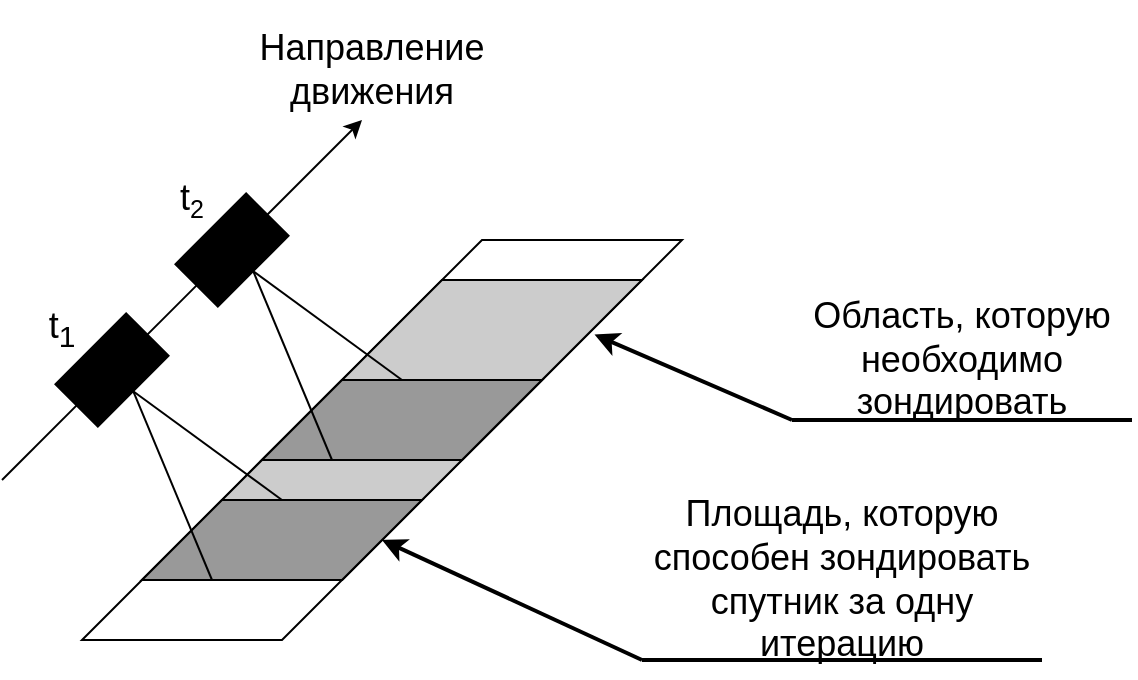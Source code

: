 <mxfile version="21.0.6" type="google"><diagram name="Страница 1" id="8fs3LPZvzdWtI0UG6Ebr"><mxGraphModel grid="1" page="1" gridSize="10" guides="1" tooltips="1" connect="1" arrows="1" fold="1" pageScale="1" pageWidth="827" pageHeight="1169" math="0" shadow="0"><root><mxCell id="0"/><mxCell id="1" parent="0"/><mxCell id="ffx3JwAxQB-3EE6ba9j7-3" value="" style="shape=parallelogram;perimeter=parallelogramPerimeter;whiteSpace=wrap;html=1;fixedSize=1;size=200;" vertex="1" parent="1"><mxGeometry x="160" y="280" width="300" height="200" as="geometry"/></mxCell><mxCell id="ffx3JwAxQB-3EE6ba9j7-4" value="" style="shape=parallelogram;perimeter=parallelogramPerimeter;whiteSpace=wrap;html=1;fixedSize=1;size=150;fillStyle=auto;fillColor=#CCCCCC;" vertex="1" parent="1"><mxGeometry x="190" y="300" width="250" height="150" as="geometry"/></mxCell><mxCell id="ffx3JwAxQB-3EE6ba9j7-6" value="&lt;font style=&quot;font-size: 18px;&quot;&gt;Область, которую необходимо зондировать&lt;/font&gt;" style="text;html=1;strokeColor=none;fillColor=none;align=center;verticalAlign=middle;whiteSpace=wrap;rounded=0;" vertex="1" parent="1"><mxGeometry x="515" y="310" width="170" height="60" as="geometry"/></mxCell><mxCell id="ffx3JwAxQB-3EE6ba9j7-8" value="" style="shape=parallelogram;perimeter=parallelogramPerimeter;whiteSpace=wrap;html=1;fixedSize=1;size=40;fillColor=#999999;" vertex="1" parent="1"><mxGeometry x="190" y="410" width="140" height="40" as="geometry"/></mxCell><mxCell id="ffx3JwAxQB-3EE6ba9j7-11" value="&lt;font style=&quot;font-size: 18px;&quot;&gt;Площадь, которую способен зондировать спутник за одну итерацию&lt;/font&gt;" style="text;html=1;strokeColor=none;fillColor=none;align=center;verticalAlign=middle;whiteSpace=wrap;rounded=0;" vertex="1" parent="1"><mxGeometry x="440" y="410" width="200" height="80" as="geometry"/></mxCell><mxCell id="ffx3JwAxQB-3EE6ba9j7-12" value="" style="endArrow=classic;html=1;rounded=0;entryX=1;entryY=0.5;entryDx=0;entryDy=0;exitX=0;exitY=1;exitDx=0;exitDy=0;strokeWidth=2;" edge="1" parent="1" source="ffx3JwAxQB-3EE6ba9j7-11" target="ffx3JwAxQB-3EE6ba9j7-8"><mxGeometry width="50" height="50" relative="1" as="geometry"><mxPoint x="500" y="480" as="sourcePoint"/><mxPoint x="550" y="430" as="targetPoint"/></mxGeometry></mxCell><mxCell id="ffx3JwAxQB-3EE6ba9j7-13" value="" style="endArrow=none;html=1;rounded=0;exitX=0;exitY=1;exitDx=0;exitDy=0;entryX=1;entryY=1;entryDx=0;entryDy=0;strokeWidth=2;" edge="1" parent="1" source="ffx3JwAxQB-3EE6ba9j7-11" target="ffx3JwAxQB-3EE6ba9j7-11"><mxGeometry width="50" height="50" relative="1" as="geometry"><mxPoint x="460" y="350" as="sourcePoint"/><mxPoint x="510" y="300" as="targetPoint"/></mxGeometry></mxCell><mxCell id="ffx3JwAxQB-3EE6ba9j7-14" value="" style="endArrow=classic;html=1;rounded=0;entryX=0.905;entryY=0.182;entryDx=0;entryDy=0;entryPerimeter=0;exitX=0;exitY=1;exitDx=0;exitDy=0;strokeWidth=2;" edge="1" parent="1" source="ffx3JwAxQB-3EE6ba9j7-6" target="ffx3JwAxQB-3EE6ba9j7-4"><mxGeometry width="50" height="50" relative="1" as="geometry"><mxPoint x="580" y="360" as="sourcePoint"/><mxPoint x="510" y="300" as="targetPoint"/></mxGeometry></mxCell><mxCell id="ffx3JwAxQB-3EE6ba9j7-15" value="" style="endArrow=none;html=1;rounded=0;strokeWidth=2;entryX=1;entryY=1;entryDx=0;entryDy=0;exitX=0;exitY=1;exitDx=0;exitDy=0;" edge="1" parent="1" source="ffx3JwAxQB-3EE6ba9j7-6" target="ffx3JwAxQB-3EE6ba9j7-6"><mxGeometry width="50" height="50" relative="1" as="geometry"><mxPoint x="570" y="320" as="sourcePoint"/><mxPoint x="720" y="320" as="targetPoint"/></mxGeometry></mxCell><mxCell id="ffx3JwAxQB-3EE6ba9j7-16" value="" style="endArrow=none;html=1;rounded=0;" edge="1" parent="1" target="ffx3JwAxQB-3EE6ba9j7-17"><mxGeometry width="50" height="50" relative="1" as="geometry"><mxPoint x="120" y="400" as="sourcePoint"/><mxPoint x="390" y="120" as="targetPoint"/><Array as="points"/></mxGeometry></mxCell><mxCell id="ffx3JwAxQB-3EE6ba9j7-17" value="" style="rounded=0;whiteSpace=wrap;html=1;rotation=-45;fillColor=#000000;" vertex="1" parent="1"><mxGeometry x="150" y="330" width="50" height="30" as="geometry"/></mxCell><mxCell id="ffx3JwAxQB-3EE6ba9j7-18" value="" style="endArrow=none;html=1;rounded=0;startArrow=none;exitX=1;exitY=0.5;exitDx=0;exitDy=0;" edge="1" parent="1" source="ffx3JwAxQB-3EE6ba9j7-17" target="ffx3JwAxQB-3EE6ba9j7-19"><mxGeometry width="50" height="50" relative="1" as="geometry"><mxPoint x="173" y="317" as="sourcePoint"/><mxPoint x="420" y="70" as="targetPoint"/></mxGeometry></mxCell><mxCell id="ffx3JwAxQB-3EE6ba9j7-19" value="" style="rounded=0;whiteSpace=wrap;html=1;rotation=-45;fillColor=#000000;" vertex="1" parent="1"><mxGeometry x="210" y="270" width="50" height="30" as="geometry"/></mxCell><mxCell id="ffx3JwAxQB-3EE6ba9j7-20" value="" style="endArrow=classic;html=1;rounded=0;" edge="1" parent="1"><mxGeometry width="50" height="50" relative="1" as="geometry"><mxPoint x="250" y="270" as="sourcePoint"/><mxPoint x="300" y="220" as="targetPoint"/></mxGeometry></mxCell><mxCell id="ffx3JwAxQB-3EE6ba9j7-21" value="&lt;font style=&quot;font-size: 18px;&quot;&gt;t&lt;sub&gt;1&lt;/sub&gt;&lt;/font&gt;" style="text;html=1;strokeColor=none;fillColor=none;align=center;verticalAlign=middle;whiteSpace=wrap;rounded=0;" vertex="1" parent="1"><mxGeometry x="120" y="310" width="60" height="30" as="geometry"/></mxCell><mxCell id="ffx3JwAxQB-3EE6ba9j7-22" value="&lt;font style=&quot;font-size: 18px;&quot;&gt;t&lt;/font&gt;&lt;font style=&quot;font-size: 15px;&quot;&gt;&lt;sub&gt;2&lt;/sub&gt;&lt;/font&gt;" style="text;html=1;strokeColor=none;fillColor=none;align=center;verticalAlign=middle;whiteSpace=wrap;rounded=0;" vertex="1" parent="1"><mxGeometry x="180" y="240" width="70" height="40" as="geometry"/></mxCell><mxCell id="ffx3JwAxQB-3EE6ba9j7-23" value="&lt;font style=&quot;font-size: 18px;&quot;&gt;Направление движения&lt;/font&gt;" style="text;html=1;strokeColor=none;fillColor=none;align=center;verticalAlign=middle;whiteSpace=wrap;rounded=0;" vertex="1" parent="1"><mxGeometry x="250" y="160" width="110" height="70" as="geometry"/></mxCell><mxCell id="ffx3JwAxQB-3EE6ba9j7-27" value="" style="shape=parallelogram;perimeter=parallelogramPerimeter;whiteSpace=wrap;html=1;fixedSize=1;size=40;fillColor=#999999;" vertex="1" parent="1"><mxGeometry x="250" y="350" width="140" height="40" as="geometry"/></mxCell><mxCell id="ffx3JwAxQB-3EE6ba9j7-28" value="" style="endArrow=none;html=1;rounded=0;exitX=0.5;exitY=1;exitDx=0;exitDy=0;entryX=0.25;entryY=1;entryDx=0;entryDy=0;" edge="1" parent="1" source="ffx3JwAxQB-3EE6ba9j7-17" target="ffx3JwAxQB-3EE6ba9j7-8"><mxGeometry width="50" height="50" relative="1" as="geometry"><mxPoint x="330" y="360" as="sourcePoint"/><mxPoint x="380" y="310" as="targetPoint"/></mxGeometry></mxCell><mxCell id="ffx3JwAxQB-3EE6ba9j7-29" value="" style="endArrow=none;html=1;rounded=0;entryX=0.5;entryY=0;entryDx=0;entryDy=0;exitX=0.5;exitY=1;exitDx=0;exitDy=0;" edge="1" parent="1" source="ffx3JwAxQB-3EE6ba9j7-17" target="ffx3JwAxQB-3EE6ba9j7-8"><mxGeometry width="50" height="50" relative="1" as="geometry"><mxPoint x="180" y="360" as="sourcePoint"/><mxPoint x="245" y="450" as="targetPoint"/></mxGeometry></mxCell><mxCell id="ffx3JwAxQB-3EE6ba9j7-30" value="" style="endArrow=none;html=1;rounded=0;exitX=0.5;exitY=1;exitDx=0;exitDy=0;entryX=0.25;entryY=1;entryDx=0;entryDy=0;" edge="1" parent="1" source="ffx3JwAxQB-3EE6ba9j7-19" target="ffx3JwAxQB-3EE6ba9j7-27"><mxGeometry width="50" height="50" relative="1" as="geometry"><mxPoint x="270" y="276" as="sourcePoint"/><mxPoint x="329" y="360" as="targetPoint"/></mxGeometry></mxCell><mxCell id="ffx3JwAxQB-3EE6ba9j7-31" value="" style="endArrow=none;html=1;rounded=0;entryX=0.5;entryY=0;entryDx=0;entryDy=0;exitX=0.5;exitY=1;exitDx=0;exitDy=0;" edge="1" parent="1" source="ffx3JwAxQB-3EE6ba9j7-19" target="ffx3JwAxQB-3EE6ba9j7-27"><mxGeometry width="50" height="50" relative="1" as="geometry"><mxPoint x="270" y="270" as="sourcePoint"/><mxPoint x="305" y="390" as="targetPoint"/></mxGeometry></mxCell></root></mxGraphModel></diagram></mxfile>
